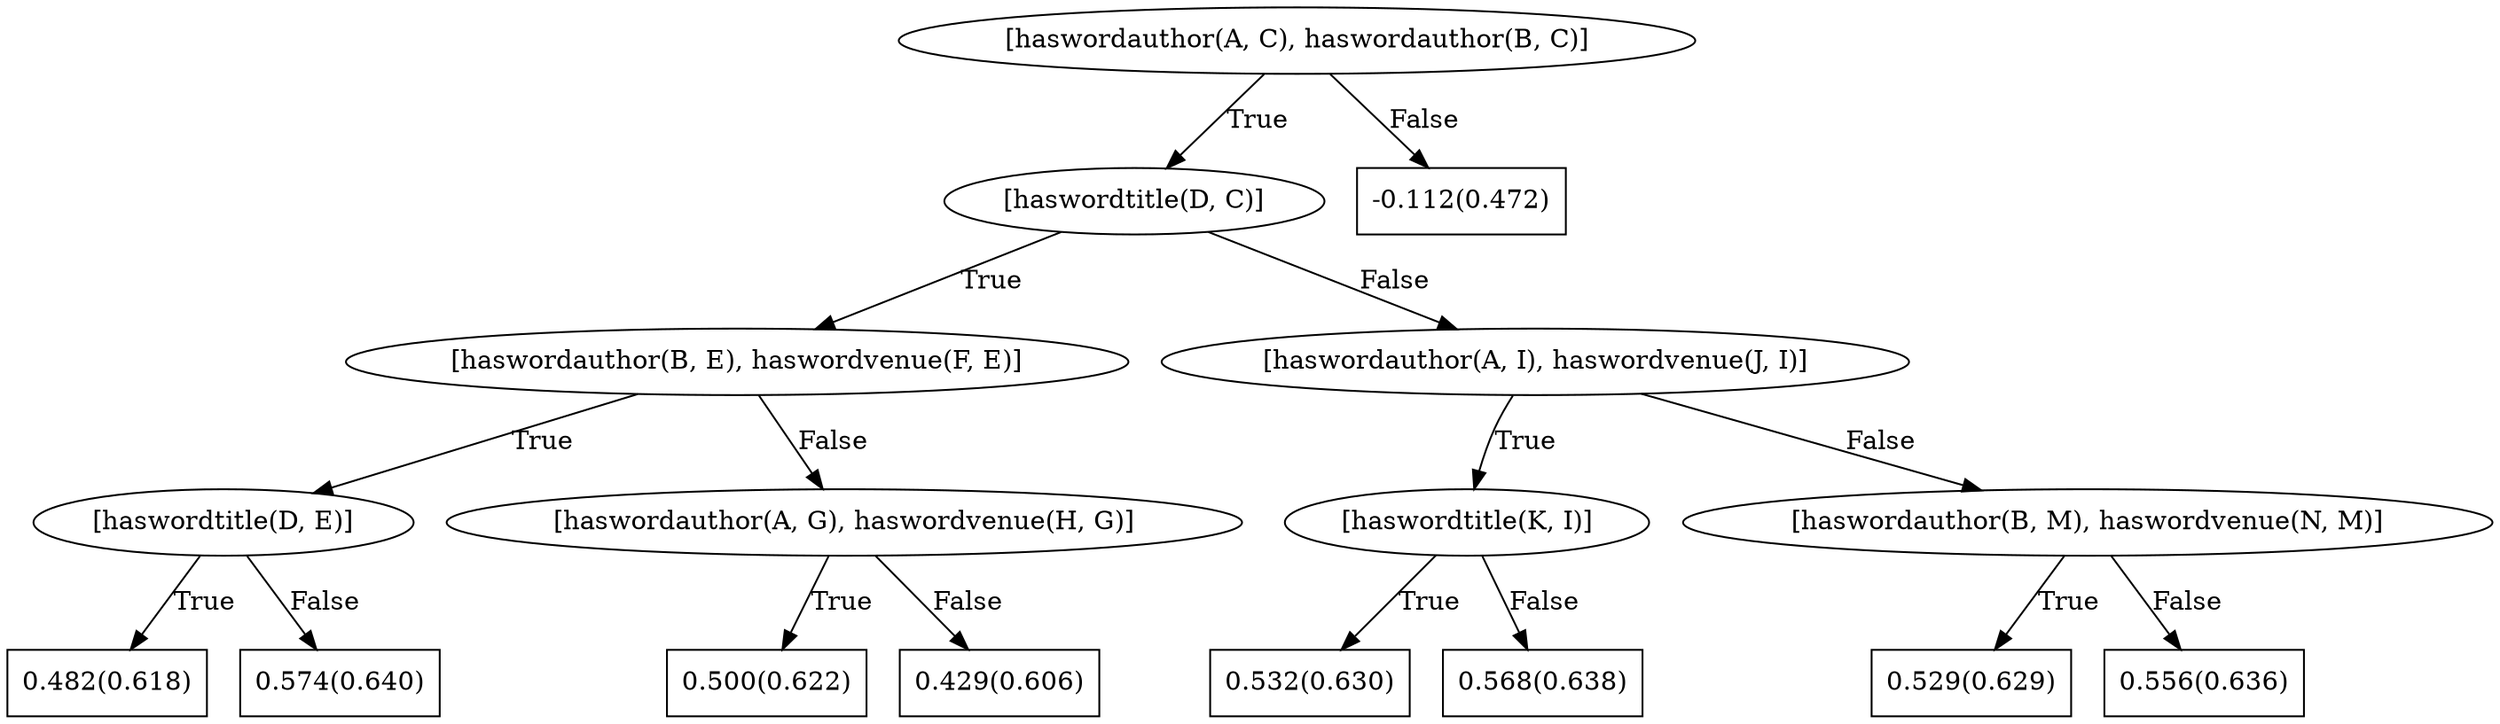 digraph G{ 
1[label = "[haswordauthor(A, C), haswordauthor(B, C)]"];
1 -> 2[label="True"];
1 -> 3[label="False"];
2[label = "[haswordtitle(D, C)]"];
2 -> 4[label="True"];
2 -> 5[label="False"];
4[label = "[haswordauthor(B, E), haswordvenue(F, E)]"];
4 -> 6[label="True"];
4 -> 7[label="False"];
6[label = "[haswordtitle(D, E)]"];
6 -> 8[label="True"];
6 -> 9[label="False"];
8[shape = box,label = "0.482(0.618)"];
9[shape = box,label = "0.574(0.640)"];
7[label = "[haswordauthor(A, G), haswordvenue(H, G)]"];
7 -> 10[label="True"];
7 -> 11[label="False"];
10[shape = box,label = "0.500(0.622)"];
11[shape = box,label = "0.429(0.606)"];
5[label = "[haswordauthor(A, I), haswordvenue(J, I)]"];
5 -> 12[label="True"];
5 -> 13[label="False"];
12[label = "[haswordtitle(K, I)]"];
12 -> 14[label="True"];
12 -> 15[label="False"];
14[shape = box,label = "0.532(0.630)"];
15[shape = box,label = "0.568(0.638)"];
13[label = "[haswordauthor(B, M), haswordvenue(N, M)]"];
13 -> 16[label="True"];
13 -> 17[label="False"];
16[shape = box,label = "0.529(0.629)"];
17[shape = box,label = "0.556(0.636)"];
3[shape = box,label = "-0.112(0.472)"];
}

